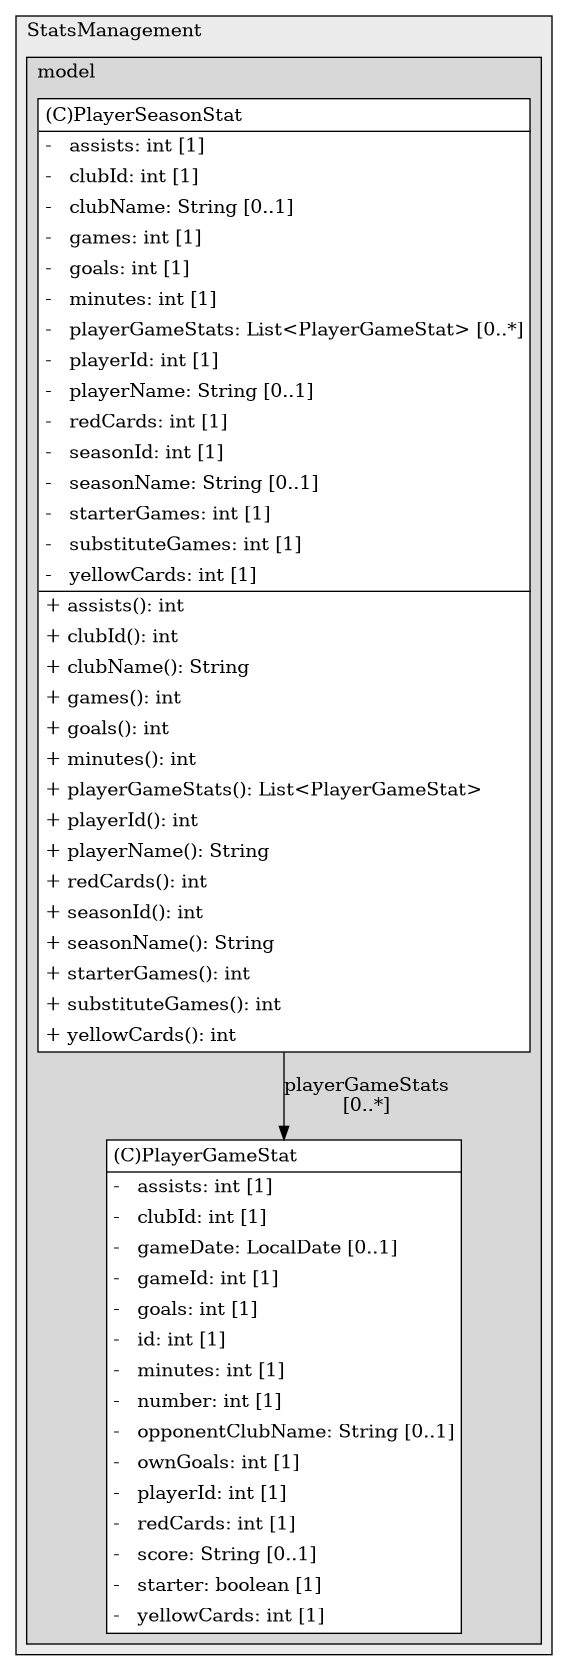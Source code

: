 @startuml

/' diagram meta data start
config=StructureConfiguration;
{
  "projectClassification": {
    "searchMode": "OpenProject", // OpenProject, AllProjects
    "includedProjects": "",
    "pathEndKeywords": "*.impl",
    "isClientPath": "",
    "isClientName": "",
    "isTestPath": "",
    "isTestName": "",
    "isMappingPath": "",
    "isMappingName": "",
    "isDataAccessPath": "",
    "isDataAccessName": "",
    "isDataStructurePath": "",
    "isDataStructureName": "",
    "isInterfaceStructuresPath": "",
    "isInterfaceStructuresName": "",
    "isEntryPointPath": "",
    "isEntryPointName": "",
    "treatFinalFieldsAsMandatory": false
  },
  "graphRestriction": {
    "classPackageExcludeFilter": "",
    "classPackageIncludeFilter": "",
    "classNameExcludeFilter": "",
    "classNameIncludeFilter": "",
    "methodNameExcludeFilter": "",
    "methodNameIncludeFilter": "",
    "removeByInheritance": "", // inheritance/annotation based filtering is done in a second step
    "removeByAnnotation": "",
    "removeByClassPackage": "", // cleanup the graph after inheritance/annotation based filtering is done
    "removeByClassName": "",
    "cutMappings": false,
    "cutEnum": true,
    "cutTests": true,
    "cutClient": true,
    "cutDataAccess": false,
    "cutInterfaceStructures": false,
    "cutDataStructures": false,
    "cutGetterAndSetter": true,
    "cutConstructors": true
  },
  "graphTraversal": {
    "forwardDepth": 6,
    "backwardDepth": 6,
    "classPackageExcludeFilter": "",
    "classPackageIncludeFilter": "",
    "classNameExcludeFilter": "",
    "classNameIncludeFilter": "",
    "methodNameExcludeFilter": "",
    "methodNameIncludeFilter": "",
    "hideMappings": false,
    "hideDataStructures": false,
    "hidePrivateMethods": true,
    "hideInterfaceCalls": true, // indirection: implementation -> interface (is hidden) -> implementation
    "onlyShowApplicationEntryPoints": false, // root node is included
    "useMethodCallsForStructureDiagram": "ForwardOnly" // ForwardOnly, BothDirections, No
  },
  "details": {
    "aggregation": "GroupByClass", // ByClass, GroupByClass, None
    "showClassGenericTypes": true,
    "showMethods": true,
    "showMethodParameterNames": true,
    "showMethodParameterTypes": true,
    "showMethodReturnType": true,
    "showPackageLevels": 2,
    "showDetailedClassStructure": true
  },
  "rootClass": "football.StatsManagement.model.domain.PlayerSeasonStat",
  "extensionCallbackMethod": "" // qualified.class.name#methodName - signature: public static String method(String)
}
diagram meta data end '/



digraph g {
    rankdir="TB"
    splines=polyline
    

'nodes 
subgraph cluster_1158403618 { 
   	label=StatsManagement
	labeljust=l
	fillcolor="#ececec"
	style=filled
   
   subgraph cluster_509993891 { 
   	label=model
	labeljust=l
	fillcolor="#d8d8d8"
	style=filled
   
   PlayerGameStat834053700[
	label=<<TABLE BORDER="1" CELLBORDER="0" CELLPADDING="4" CELLSPACING="0">
<TR><TD ALIGN="LEFT" >(C)PlayerGameStat</TD></TR>
<HR/>
<TR><TD ALIGN="LEFT" >-   assists: int [1]</TD></TR>
<TR><TD ALIGN="LEFT" >-   clubId: int [1]</TD></TR>
<TR><TD ALIGN="LEFT" >-   gameDate: LocalDate [0..1]</TD></TR>
<TR><TD ALIGN="LEFT" >-   gameId: int [1]</TD></TR>
<TR><TD ALIGN="LEFT" >-   goals: int [1]</TD></TR>
<TR><TD ALIGN="LEFT" >-   id: int [1]</TD></TR>
<TR><TD ALIGN="LEFT" >-   minutes: int [1]</TD></TR>
<TR><TD ALIGN="LEFT" >-   number: int [1]</TD></TR>
<TR><TD ALIGN="LEFT" >-   opponentClubName: String [0..1]</TD></TR>
<TR><TD ALIGN="LEFT" >-   ownGoals: int [1]</TD></TR>
<TR><TD ALIGN="LEFT" >-   playerId: int [1]</TD></TR>
<TR><TD ALIGN="LEFT" >-   redCards: int [1]</TD></TR>
<TR><TD ALIGN="LEFT" >-   score: String [0..1]</TD></TR>
<TR><TD ALIGN="LEFT" >-   starter: boolean [1]</TD></TR>
<TR><TD ALIGN="LEFT" >-   yellowCards: int [1]</TD></TR>
</TABLE>>
	style=filled
	margin=0
	shape=plaintext
	fillcolor="#FFFFFF"
];

PlayerSeasonStat1646002774[
	label=<<TABLE BORDER="1" CELLBORDER="0" CELLPADDING="4" CELLSPACING="0">
<TR><TD ALIGN="LEFT" >(C)PlayerSeasonStat</TD></TR>
<HR/>
<TR><TD ALIGN="LEFT" >-   assists: int [1]</TD></TR>
<TR><TD ALIGN="LEFT" >-   clubId: int [1]</TD></TR>
<TR><TD ALIGN="LEFT" >-   clubName: String [0..1]</TD></TR>
<TR><TD ALIGN="LEFT" >-   games: int [1]</TD></TR>
<TR><TD ALIGN="LEFT" >-   goals: int [1]</TD></TR>
<TR><TD ALIGN="LEFT" >-   minutes: int [1]</TD></TR>
<TR><TD ALIGN="LEFT" >-   playerGameStats: List&lt;PlayerGameStat&gt; [0..*]</TD></TR>
<TR><TD ALIGN="LEFT" >-   playerId: int [1]</TD></TR>
<TR><TD ALIGN="LEFT" >-   playerName: String [0..1]</TD></TR>
<TR><TD ALIGN="LEFT" >-   redCards: int [1]</TD></TR>
<TR><TD ALIGN="LEFT" >-   seasonId: int [1]</TD></TR>
<TR><TD ALIGN="LEFT" >-   seasonName: String [0..1]</TD></TR>
<TR><TD ALIGN="LEFT" >-   starterGames: int [1]</TD></TR>
<TR><TD ALIGN="LEFT" >-   substituteGames: int [1]</TD></TR>
<TR><TD ALIGN="LEFT" >-   yellowCards: int [1]</TD></TR>
<HR/>
<TR><TD ALIGN="LEFT" >+ assists(): int</TD></TR>
<TR><TD ALIGN="LEFT" >+ clubId(): int</TD></TR>
<TR><TD ALIGN="LEFT" >+ clubName(): String</TD></TR>
<TR><TD ALIGN="LEFT" >+ games(): int</TD></TR>
<TR><TD ALIGN="LEFT" >+ goals(): int</TD></TR>
<TR><TD ALIGN="LEFT" >+ minutes(): int</TD></TR>
<TR><TD ALIGN="LEFT" >+ playerGameStats(): List&lt;PlayerGameStat&gt;</TD></TR>
<TR><TD ALIGN="LEFT" >+ playerId(): int</TD></TR>
<TR><TD ALIGN="LEFT" >+ playerName(): String</TD></TR>
<TR><TD ALIGN="LEFT" >+ redCards(): int</TD></TR>
<TR><TD ALIGN="LEFT" >+ seasonId(): int</TD></TR>
<TR><TD ALIGN="LEFT" >+ seasonName(): String</TD></TR>
<TR><TD ALIGN="LEFT" >+ starterGames(): int</TD></TR>
<TR><TD ALIGN="LEFT" >+ substituteGames(): int</TD></TR>
<TR><TD ALIGN="LEFT" >+ yellowCards(): int</TD></TR>
</TABLE>>
	style=filled
	margin=0
	shape=plaintext
	fillcolor="#FFFFFF"
];
} 
} 

'edges    
PlayerSeasonStat1646002774 -> PlayerGameStat834053700[label="playerGameStats
[0..*]"];
    
}
@enduml